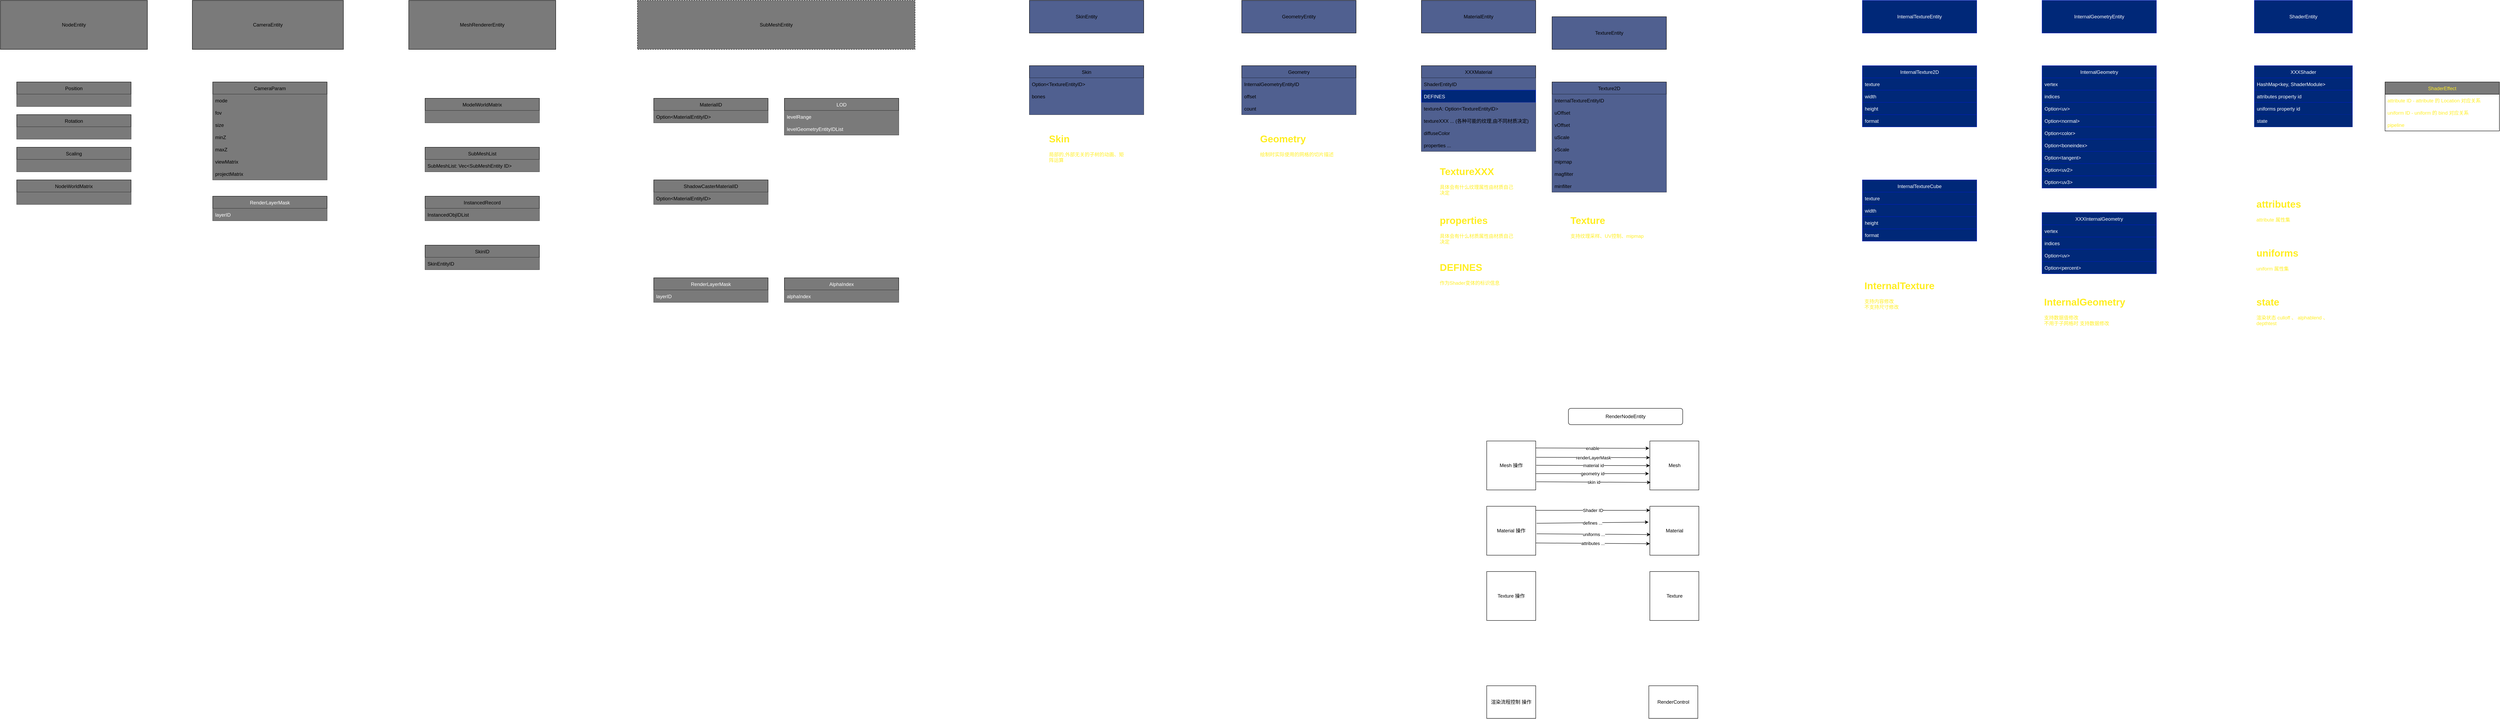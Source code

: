 <mxfile>
    <diagram id="JLlPIO1n7G-1JlGvxrwg" name="Page-1">
        <mxGraphModel dx="7023" dy="1101" grid="1" gridSize="10" guides="1" tooltips="1" connect="1" arrows="1" fold="1" page="1" pageScale="1" pageWidth="850" pageHeight="1100" math="0" shadow="0">
            <root>
                <mxCell id="0"/>
                <mxCell id="1" parent="0"/>
                <mxCell id="2" value="MaterialID" style="swimlane;fontStyle=0;childLayout=stackLayout;horizontal=1;startSize=30;horizontalStack=0;resizeParent=1;resizeParentMax=0;resizeLast=0;collapsible=1;marginBottom=0;fillColor=#7A7A7A;" parent="1" vertex="1">
                    <mxGeometry x="-3360" y="360" width="280" height="60" as="geometry"/>
                </mxCell>
                <mxCell id="11" value="Option&lt;MaterialEntityID&gt;" style="text;strokeColor=none;fillColor=#7A7A7A;align=left;verticalAlign=middle;spacingLeft=4;spacingRight=4;overflow=hidden;points=[[0,0.5],[1,0.5]];portConstraint=eastwest;rotatable=0;" parent="2" vertex="1">
                    <mxGeometry y="30" width="280" height="30" as="geometry"/>
                </mxCell>
                <mxCell id="6" value="XXXShader" style="swimlane;fontStyle=0;childLayout=stackLayout;horizontal=1;startSize=30;horizontalStack=0;resizeParent=1;resizeParentMax=0;resizeLast=0;collapsible=1;marginBottom=0;fillColor=#002878;fontColor=#ffffff;strokeColor=#001DBC;" parent="1" vertex="1">
                    <mxGeometry x="560" y="280" width="240" height="150" as="geometry"/>
                </mxCell>
                <mxCell id="8" value="HashMap&lt;key, ShaderModule&gt;" style="text;strokeColor=#001DBC;fillColor=#002878;align=left;verticalAlign=middle;spacingLeft=4;spacingRight=4;overflow=hidden;points=[[0,0.5],[1,0.5]];portConstraint=eastwest;rotatable=0;fontColor=#ffffff;" parent="6" vertex="1">
                    <mxGeometry y="30" width="240" height="30" as="geometry"/>
                </mxCell>
                <mxCell id="9" value="attributes property id" style="text;strokeColor=#001DBC;fillColor=#002878;align=left;verticalAlign=middle;spacingLeft=4;spacingRight=4;overflow=hidden;points=[[0,0.5],[1,0.5]];portConstraint=eastwest;rotatable=0;fontColor=#ffffff;" parent="6" vertex="1">
                    <mxGeometry y="60" width="240" height="30" as="geometry"/>
                </mxCell>
                <mxCell id="10" value="uniforms property id" style="text;strokeColor=#001DBC;fillColor=#002878;align=left;verticalAlign=middle;spacingLeft=4;spacingRight=4;overflow=hidden;points=[[0,0.5],[1,0.5]];portConstraint=eastwest;rotatable=0;fontColor=#ffffff;" parent="6" vertex="1">
                    <mxGeometry y="90" width="240" height="30" as="geometry"/>
                </mxCell>
                <mxCell id="92" value="state" style="text;strokeColor=none;fillColor=#002878;align=left;verticalAlign=middle;spacingLeft=4;spacingRight=4;overflow=hidden;points=[[0,0.5],[1,0.5]];portConstraint=eastwest;rotatable=0;fontColor=#FFFFFF;" parent="6" vertex="1">
                    <mxGeometry y="120" width="240" height="30" as="geometry"/>
                </mxCell>
                <mxCell id="12" value="ShaderEntity" style="rounded=0;whiteSpace=wrap;html=1;fillColor=#002878;fontColor=#ffffff;strokeColor=#001DBC;" parent="1" vertex="1">
                    <mxGeometry x="560" y="120" width="240" height="80" as="geometry"/>
                </mxCell>
                <mxCell id="13" value="InternalGeometryEntity" style="rounded=0;whiteSpace=wrap;html=1;fillColor=#002878;fontColor=#ffffff;strokeColor=#001DBC;" parent="1" vertex="1">
                    <mxGeometry x="40" y="120" width="280" height="80" as="geometry"/>
                </mxCell>
                <mxCell id="14" value="InternalGeometry" style="swimlane;fontStyle=0;childLayout=stackLayout;horizontal=1;startSize=30;horizontalStack=0;resizeParent=1;resizeParentMax=0;resizeLast=0;collapsible=1;marginBottom=0;fillColor=#002878;fontColor=#ffffff;strokeColor=#001DBC;" parent="1" vertex="1">
                    <mxGeometry x="40" y="280" width="280" height="300" as="geometry"/>
                </mxCell>
                <mxCell id="15" value="vertex" style="text;strokeColor=#001DBC;fillColor=#002878;align=left;verticalAlign=middle;spacingLeft=4;spacingRight=4;overflow=hidden;points=[[0,0.5],[1,0.5]];portConstraint=eastwest;rotatable=0;fontColor=#ffffff;" parent="14" vertex="1">
                    <mxGeometry y="30" width="280" height="30" as="geometry"/>
                </mxCell>
                <mxCell id="16" value="indices" style="text;strokeColor=#001DBC;fillColor=#002878;align=left;verticalAlign=middle;spacingLeft=4;spacingRight=4;overflow=hidden;points=[[0,0.5],[1,0.5]];portConstraint=eastwest;rotatable=0;fontColor=#ffffff;" parent="14" vertex="1">
                    <mxGeometry y="60" width="280" height="30" as="geometry"/>
                </mxCell>
                <mxCell id="17" value="Option&lt;uv&gt;" style="text;strokeColor=#001DBC;fillColor=#002878;align=left;verticalAlign=middle;spacingLeft=4;spacingRight=4;overflow=hidden;points=[[0,0.5],[1,0.5]];portConstraint=eastwest;rotatable=0;fontColor=#ffffff;" parent="14" vertex="1">
                    <mxGeometry y="90" width="280" height="30" as="geometry"/>
                </mxCell>
                <mxCell id="19" value="Option&lt;normal&gt;" style="text;strokeColor=#001DBC;fillColor=#002878;align=left;verticalAlign=middle;spacingLeft=4;spacingRight=4;overflow=hidden;points=[[0,0.5],[1,0.5]];portConstraint=eastwest;rotatable=0;fontColor=#ffffff;" parent="14" vertex="1">
                    <mxGeometry y="120" width="280" height="30" as="geometry"/>
                </mxCell>
                <mxCell id="20" value="Option&lt;color&gt;" style="text;strokeColor=#001DBC;fillColor=#002878;align=left;verticalAlign=middle;spacingLeft=4;spacingRight=4;overflow=hidden;points=[[0,0.5],[1,0.5]];portConstraint=eastwest;rotatable=0;fontColor=#ffffff;" parent="14" vertex="1">
                    <mxGeometry y="150" width="280" height="30" as="geometry"/>
                </mxCell>
                <mxCell id="33" value="Option&lt;boneindex&gt;" style="text;strokeColor=#001DBC;fillColor=#002878;align=left;verticalAlign=middle;spacingLeft=4;spacingRight=4;overflow=hidden;points=[[0,0.5],[1,0.5]];portConstraint=eastwest;rotatable=0;fontColor=#ffffff;" parent="14" vertex="1">
                    <mxGeometry y="180" width="280" height="30" as="geometry"/>
                </mxCell>
                <mxCell id="21" value="Option&lt;tangent&gt;" style="text;strokeColor=#001DBC;fillColor=#002878;align=left;verticalAlign=middle;spacingLeft=4;spacingRight=4;overflow=hidden;points=[[0,0.5],[1,0.5]];portConstraint=eastwest;rotatable=0;fontColor=#ffffff;" parent="14" vertex="1">
                    <mxGeometry y="210" width="280" height="30" as="geometry"/>
                </mxCell>
                <mxCell id="22" value="Option&lt;uv2&gt;" style="text;strokeColor=#001DBC;fillColor=#002878;align=left;verticalAlign=middle;spacingLeft=4;spacingRight=4;overflow=hidden;points=[[0,0.5],[1,0.5]];portConstraint=eastwest;rotatable=0;fontColor=#ffffff;" parent="14" vertex="1">
                    <mxGeometry y="240" width="280" height="30" as="geometry"/>
                </mxCell>
                <mxCell id="23" value="Option&lt;uv3&gt;" style="text;strokeColor=#001DBC;fillColor=#002878;align=left;verticalAlign=middle;spacingLeft=4;spacingRight=4;overflow=hidden;points=[[0,0.5],[1,0.5]];portConstraint=eastwest;rotatable=0;fontColor=#ffffff;" parent="14" vertex="1">
                    <mxGeometry y="270" width="280" height="30" as="geometry"/>
                </mxCell>
                <mxCell id="24" value="XXXInternalGeometry" style="swimlane;fontStyle=0;childLayout=stackLayout;horizontal=1;startSize=30;horizontalStack=0;resizeParent=1;resizeParentMax=0;resizeLast=0;collapsible=1;marginBottom=0;fillColor=#002878;fontColor=#ffffff;strokeColor=#001DBC;" parent="1" vertex="1">
                    <mxGeometry x="40" y="640" width="280" height="150" as="geometry"/>
                </mxCell>
                <mxCell id="25" value="vertex" style="text;strokeColor=#001DBC;fillColor=#002878;align=left;verticalAlign=middle;spacingLeft=4;spacingRight=4;overflow=hidden;points=[[0,0.5],[1,0.5]];portConstraint=eastwest;rotatable=0;fontColor=#ffffff;" parent="24" vertex="1">
                    <mxGeometry y="30" width="280" height="30" as="geometry"/>
                </mxCell>
                <mxCell id="26" value="indices" style="text;strokeColor=#001DBC;fillColor=#002878;align=left;verticalAlign=middle;spacingLeft=4;spacingRight=4;overflow=hidden;points=[[0,0.5],[1,0.5]];portConstraint=eastwest;rotatable=0;fontColor=#ffffff;" parent="24" vertex="1">
                    <mxGeometry y="60" width="280" height="30" as="geometry"/>
                </mxCell>
                <mxCell id="27" value="Option&lt;uv&gt;" style="text;strokeColor=#001DBC;fillColor=#002878;align=left;verticalAlign=middle;spacingLeft=4;spacingRight=4;overflow=hidden;points=[[0,0.5],[1,0.5]];portConstraint=eastwest;rotatable=0;fontColor=#ffffff;" parent="24" vertex="1">
                    <mxGeometry y="90" width="280" height="30" as="geometry"/>
                </mxCell>
                <mxCell id="28" value="Option&lt;percent&gt;" style="text;strokeColor=#001DBC;fillColor=#002878;align=left;verticalAlign=middle;spacingLeft=4;spacingRight=4;overflow=hidden;points=[[0,0.5],[1,0.5]];portConstraint=eastwest;rotatable=0;fontColor=#ffffff;" parent="24" vertex="1">
                    <mxGeometry y="120" width="280" height="30" as="geometry"/>
                </mxCell>
                <mxCell id="34" value="InternalTextureEntity" style="rounded=0;whiteSpace=wrap;html=1;fillColor=#002878;fontColor=#ffffff;strokeColor=#001DBC;" parent="1" vertex="1">
                    <mxGeometry x="-400" y="120" width="280" height="80" as="geometry"/>
                </mxCell>
                <mxCell id="35" value="InternalTexture2D" style="swimlane;fontStyle=0;childLayout=stackLayout;horizontal=1;startSize=30;horizontalStack=0;resizeParent=1;resizeParentMax=0;resizeLast=0;collapsible=1;marginBottom=0;fillColor=#002878;fontColor=#ffffff;strokeColor=#001DBC;" parent="1" vertex="1">
                    <mxGeometry x="-400" y="280" width="280" height="150" as="geometry"/>
                </mxCell>
                <mxCell id="36" value="texture" style="text;strokeColor=#001DBC;fillColor=#002878;align=left;verticalAlign=middle;spacingLeft=4;spacingRight=4;overflow=hidden;points=[[0,0.5],[1,0.5]];portConstraint=eastwest;rotatable=0;fontColor=#ffffff;" parent="35" vertex="1">
                    <mxGeometry y="30" width="280" height="30" as="geometry"/>
                </mxCell>
                <mxCell id="37" value="width" style="text;strokeColor=#001DBC;fillColor=#002878;align=left;verticalAlign=middle;spacingLeft=4;spacingRight=4;overflow=hidden;points=[[0,0.5],[1,0.5]];portConstraint=eastwest;rotatable=0;fontColor=#ffffff;" parent="35" vertex="1">
                    <mxGeometry y="60" width="280" height="30" as="geometry"/>
                </mxCell>
                <mxCell id="38" value="height" style="text;strokeColor=#001DBC;fillColor=#002878;align=left;verticalAlign=middle;spacingLeft=4;spacingRight=4;overflow=hidden;points=[[0,0.5],[1,0.5]];portConstraint=eastwest;rotatable=0;fontColor=#ffffff;" parent="35" vertex="1">
                    <mxGeometry y="90" width="280" height="30" as="geometry"/>
                </mxCell>
                <mxCell id="39" value="format" style="text;strokeColor=#001DBC;fillColor=#002878;align=left;verticalAlign=middle;spacingLeft=4;spacingRight=4;overflow=hidden;points=[[0,0.5],[1,0.5]];portConstraint=eastwest;rotatable=0;fontColor=#ffffff;" parent="35" vertex="1">
                    <mxGeometry y="120" width="280" height="30" as="geometry"/>
                </mxCell>
                <mxCell id="42" value="InternalTextureCube" style="swimlane;fontStyle=0;childLayout=stackLayout;horizontal=1;startSize=30;horizontalStack=0;resizeParent=1;resizeParentMax=0;resizeLast=0;collapsible=1;marginBottom=0;fillColor=#002878;fontColor=#ffffff;strokeColor=#001DBC;" parent="1" vertex="1">
                    <mxGeometry x="-400" y="560" width="280" height="150" as="geometry"/>
                </mxCell>
                <mxCell id="43" value="texture" style="text;strokeColor=#001DBC;fillColor=#002878;align=left;verticalAlign=middle;spacingLeft=4;spacingRight=4;overflow=hidden;points=[[0,0.5],[1,0.5]];portConstraint=eastwest;rotatable=0;fontColor=#ffffff;" parent="42" vertex="1">
                    <mxGeometry y="30" width="280" height="30" as="geometry"/>
                </mxCell>
                <mxCell id="44" value="width" style="text;strokeColor=#001DBC;fillColor=#002878;align=left;verticalAlign=middle;spacingLeft=4;spacingRight=4;overflow=hidden;points=[[0,0.5],[1,0.5]];portConstraint=eastwest;rotatable=0;fontColor=#ffffff;" parent="42" vertex="1">
                    <mxGeometry y="60" width="280" height="30" as="geometry"/>
                </mxCell>
                <mxCell id="45" value="height" style="text;strokeColor=#001DBC;fillColor=#002878;align=left;verticalAlign=middle;spacingLeft=4;spacingRight=4;overflow=hidden;points=[[0,0.5],[1,0.5]];portConstraint=eastwest;rotatable=0;fontColor=#ffffff;" parent="42" vertex="1">
                    <mxGeometry y="90" width="280" height="30" as="geometry"/>
                </mxCell>
                <mxCell id="46" value="format" style="text;strokeColor=#001DBC;fillColor=#002878;align=left;verticalAlign=middle;spacingLeft=4;spacingRight=4;overflow=hidden;points=[[0,0.5],[1,0.5]];portConstraint=eastwest;rotatable=0;fontColor=#ffffff;" parent="42" vertex="1">
                    <mxGeometry y="120" width="280" height="30" as="geometry"/>
                </mxCell>
                <mxCell id="48" value="MeshRendererEntity" style="rounded=0;whiteSpace=wrap;html=1;fillColor=#7A7A7A;" parent="1" vertex="1">
                    <mxGeometry x="-3960" y="120" width="360" height="120" as="geometry"/>
                </mxCell>
                <mxCell id="56" value="SubMeshEntity" style="rounded=0;whiteSpace=wrap;html=1;dashed=1;fillColor=#7A7A7A;" parent="1" vertex="1">
                    <mxGeometry x="-3400" y="120" width="680" height="120" as="geometry"/>
                </mxCell>
                <mxCell id="61" value="TextureEntity" style="rounded=0;whiteSpace=wrap;html=1;fillColor=#506090;" parent="1" vertex="1">
                    <mxGeometry x="-1160" y="160" width="280" height="80" as="geometry"/>
                </mxCell>
                <mxCell id="62" value="Texture2D" style="swimlane;fontStyle=0;childLayout=stackLayout;horizontal=1;startSize=30;horizontalStack=0;resizeParent=1;resizeParentMax=0;resizeLast=0;collapsible=1;marginBottom=0;fillColor=#506090;" parent="1" vertex="1">
                    <mxGeometry x="-1160" y="320" width="280" height="270" as="geometry"/>
                </mxCell>
                <mxCell id="70" value="InternalTextureEntityID" style="text;strokeColor=none;fillColor=#506090;align=left;verticalAlign=middle;spacingLeft=4;spacingRight=4;overflow=hidden;points=[[0,0.5],[1,0.5]];portConstraint=eastwest;rotatable=0;" parent="62" vertex="1">
                    <mxGeometry y="30" width="280" height="30" as="geometry"/>
                </mxCell>
                <mxCell id="63" value="uOffset" style="text;strokeColor=none;fillColor=#506090;align=left;verticalAlign=middle;spacingLeft=4;spacingRight=4;overflow=hidden;points=[[0,0.5],[1,0.5]];portConstraint=eastwest;rotatable=0;dashed=1;" parent="62" vertex="1">
                    <mxGeometry y="60" width="280" height="30" as="geometry"/>
                </mxCell>
                <mxCell id="64" value="vOffset" style="text;strokeColor=none;fillColor=#506090;align=left;verticalAlign=middle;spacingLeft=4;spacingRight=4;overflow=hidden;points=[[0,0.5],[1,0.5]];portConstraint=eastwest;rotatable=0;dashed=1;" parent="62" vertex="1">
                    <mxGeometry y="90" width="280" height="30" as="geometry"/>
                </mxCell>
                <mxCell id="65" value="uScale" style="text;strokeColor=none;fillColor=#506090;align=left;verticalAlign=middle;spacingLeft=4;spacingRight=4;overflow=hidden;points=[[0,0.5],[1,0.5]];portConstraint=eastwest;rotatable=0;dashed=1;" parent="62" vertex="1">
                    <mxGeometry y="120" width="280" height="30" as="geometry"/>
                </mxCell>
                <mxCell id="66" value="vScale" style="text;strokeColor=none;fillColor=#506090;align=left;verticalAlign=middle;spacingLeft=4;spacingRight=4;overflow=hidden;points=[[0,0.5],[1,0.5]];portConstraint=eastwest;rotatable=0;dashed=1;" parent="62" vertex="1">
                    <mxGeometry y="150" width="280" height="30" as="geometry"/>
                </mxCell>
                <mxCell id="67" value="mipmap" style="text;strokeColor=none;fillColor=#506090;align=left;verticalAlign=middle;spacingLeft=4;spacingRight=4;overflow=hidden;points=[[0,0.5],[1,0.5]];portConstraint=eastwest;rotatable=0;" parent="62" vertex="1">
                    <mxGeometry y="180" width="280" height="30" as="geometry"/>
                </mxCell>
                <mxCell id="68" value="magfilter" style="text;strokeColor=none;fillColor=#506090;align=left;verticalAlign=middle;spacingLeft=4;spacingRight=4;overflow=hidden;points=[[0,0.5],[1,0.5]];portConstraint=eastwest;rotatable=0;" parent="62" vertex="1">
                    <mxGeometry y="210" width="280" height="30" as="geometry"/>
                </mxCell>
                <mxCell id="69" value="minfilter" style="text;strokeColor=none;fillColor=#506090;align=left;verticalAlign=middle;spacingLeft=4;spacingRight=4;overflow=hidden;points=[[0,0.5],[1,0.5]];portConstraint=eastwest;rotatable=0;" parent="62" vertex="1">
                    <mxGeometry y="240" width="280" height="30" as="geometry"/>
                </mxCell>
                <mxCell id="71" value="XXXMaterial" style="swimlane;fontStyle=0;childLayout=stackLayout;horizontal=1;startSize=30;horizontalStack=0;resizeParent=1;resizeParentMax=0;resizeLast=0;collapsible=1;marginBottom=0;fillColor=#506090;" parent="1" vertex="1">
                    <mxGeometry x="-1480" y="280" width="280" height="210" as="geometry"/>
                </mxCell>
                <mxCell id="72" value="ShaderEntityID" style="text;strokeColor=none;fillColor=#506090;align=left;verticalAlign=middle;spacingLeft=4;spacingRight=4;overflow=hidden;points=[[0,0.5],[1,0.5]];portConstraint=eastwest;rotatable=0;" parent="71" vertex="1">
                    <mxGeometry y="30" width="280" height="30" as="geometry"/>
                </mxCell>
                <mxCell id="161" value="DEFINES" style="text;strokeColor=#001DBC;fillColor=#002878;align=left;verticalAlign=middle;spacingLeft=4;spacingRight=4;overflow=hidden;points=[[0,0.5],[1,0.5]];portConstraint=eastwest;rotatable=0;fontColor=#ffffff;" parent="71" vertex="1">
                    <mxGeometry y="60" width="280" height="30" as="geometry"/>
                </mxCell>
                <mxCell id="73" value="textureA: Option&lt;TextureEntityID&gt;" style="text;strokeColor=none;fillColor=#506090;align=left;verticalAlign=middle;spacingLeft=4;spacingRight=4;overflow=hidden;points=[[0,0.5],[1,0.5]];portConstraint=eastwest;rotatable=0;" parent="71" vertex="1">
                    <mxGeometry y="90" width="280" height="30" as="geometry"/>
                </mxCell>
                <mxCell id="77" value="textureXXX ... (各种可能的纹理,由不同材质决定)" style="text;strokeColor=none;fillColor=#506090;align=left;verticalAlign=middle;spacingLeft=4;spacingRight=4;overflow=hidden;points=[[0,0.5],[1,0.5]];portConstraint=eastwest;rotatable=0;" parent="71" vertex="1">
                    <mxGeometry y="120" width="280" height="30" as="geometry"/>
                </mxCell>
                <mxCell id="78" value="diffuseColor" style="text;strokeColor=none;fillColor=#506090;align=left;verticalAlign=middle;spacingLeft=4;spacingRight=4;overflow=hidden;points=[[0,0.5],[1,0.5]];portConstraint=eastwest;rotatable=0;" parent="71" vertex="1">
                    <mxGeometry y="150" width="280" height="30" as="geometry"/>
                </mxCell>
                <mxCell id="74" value="properties ..." style="text;strokeColor=none;fillColor=#506090;align=left;verticalAlign=middle;spacingLeft=4;spacingRight=4;overflow=hidden;points=[[0,0.5],[1,0.5]];portConstraint=eastwest;rotatable=0;" parent="71" vertex="1">
                    <mxGeometry y="180" width="280" height="30" as="geometry"/>
                </mxCell>
                <mxCell id="75" value="MaterialEntity" style="rounded=0;whiteSpace=wrap;html=1;fillColor=#506090;" parent="1" vertex="1">
                    <mxGeometry x="-1480" y="120" width="280" height="80" as="geometry"/>
                </mxCell>
                <mxCell id="79" value="GeometryEntity" style="rounded=0;whiteSpace=wrap;html=1;fillColor=#506090;" parent="1" vertex="1">
                    <mxGeometry x="-1920" y="120" width="280" height="80" as="geometry"/>
                </mxCell>
                <mxCell id="80" value="Geometry" style="swimlane;fontStyle=0;childLayout=stackLayout;horizontal=1;startSize=30;horizontalStack=0;resizeParent=1;resizeParentMax=0;resizeLast=0;collapsible=1;marginBottom=0;fillColor=#506090;" parent="1" vertex="1">
                    <mxGeometry x="-1920" y="280" width="280" height="120" as="geometry"/>
                </mxCell>
                <mxCell id="84" value="InternalGeometryEntityID" style="text;strokeColor=none;fillColor=#506090;align=left;verticalAlign=middle;spacingLeft=4;spacingRight=4;overflow=hidden;points=[[0,0.5],[1,0.5]];portConstraint=eastwest;rotatable=0;" parent="80" vertex="1">
                    <mxGeometry y="30" width="280" height="30" as="geometry"/>
                </mxCell>
                <mxCell id="81" value="offset" style="text;strokeColor=none;fillColor=#506090;align=left;verticalAlign=middle;spacingLeft=4;spacingRight=4;overflow=hidden;points=[[0,0.5],[1,0.5]];portConstraint=eastwest;rotatable=0;" parent="80" vertex="1">
                    <mxGeometry y="60" width="280" height="30" as="geometry"/>
                </mxCell>
                <mxCell id="82" value="count" style="text;strokeColor=none;fillColor=#506090;align=left;verticalAlign=middle;spacingLeft=4;spacingRight=4;overflow=hidden;points=[[0,0.5],[1,0.5]];portConstraint=eastwest;rotatable=0;" parent="80" vertex="1">
                    <mxGeometry y="90" width="280" height="30" as="geometry"/>
                </mxCell>
                <mxCell id="85" value="&lt;h1&gt;DEFINES&lt;/h1&gt;&lt;div&gt;作为Shader变体的标识信息&lt;/div&gt;" style="text;html=1;strokeColor=none;fillColor=none;spacing=5;spacingTop=-20;whiteSpace=wrap;overflow=hidden;rounded=0;fontColor=#FFEE22;" parent="1" vertex="1">
                    <mxGeometry x="-1440" y="755" width="195" height="85" as="geometry"/>
                </mxCell>
                <mxCell id="86" value="&lt;h1&gt;attributes&lt;/h1&gt;&lt;div&gt;attribute 属性集&lt;/div&gt;" style="text;html=1;strokeColor=none;fillColor=none;spacing=5;spacingTop=-20;whiteSpace=wrap;overflow=hidden;rounded=0;fontColor=#FFEE22;" parent="1" vertex="1">
                    <mxGeometry x="560" y="600" width="195" height="85" as="geometry"/>
                </mxCell>
                <mxCell id="87" value="ShaderEffect" style="swimlane;fontStyle=0;childLayout=stackLayout;horizontal=1;startSize=30;horizontalStack=0;resizeParent=1;resizeParentMax=0;resizeLast=0;collapsible=1;marginBottom=0;fontColor=#FFEE22;fillColor=#7A7A7A;" parent="1" vertex="1">
                    <mxGeometry x="880" y="320" width="280" height="120" as="geometry"/>
                </mxCell>
                <mxCell id="88" value="attribute ID - attribute 的 Location 对应关系" style="text;strokeColor=none;fillColor=none;align=left;verticalAlign=middle;spacingLeft=4;spacingRight=4;overflow=hidden;points=[[0,0.5],[1,0.5]];portConstraint=eastwest;rotatable=0;fontColor=#FFEE22;" parent="87" vertex="1">
                    <mxGeometry y="30" width="280" height="30" as="geometry"/>
                </mxCell>
                <mxCell id="89" value="uniform ID - uniform 的 bind 对应关系" style="text;strokeColor=none;fillColor=none;align=left;verticalAlign=middle;spacingLeft=4;spacingRight=4;overflow=hidden;points=[[0,0.5],[1,0.5]];portConstraint=eastwest;rotatable=0;fontColor=#FFEE22;" parent="87" vertex="1">
                    <mxGeometry y="60" width="280" height="30" as="geometry"/>
                </mxCell>
                <mxCell id="90" value="pipeline" style="text;strokeColor=none;fillColor=none;align=left;verticalAlign=middle;spacingLeft=4;spacingRight=4;overflow=hidden;points=[[0,0.5],[1,0.5]];portConstraint=eastwest;rotatable=0;fontColor=#FFEE22;" parent="87" vertex="1">
                    <mxGeometry y="90" width="280" height="30" as="geometry"/>
                </mxCell>
                <mxCell id="91" value="&lt;h1&gt;uniforms&lt;/h1&gt;&lt;div&gt;uniform 属性集&lt;/div&gt;" style="text;html=1;strokeColor=none;fillColor=none;spacing=5;spacingTop=-20;whiteSpace=wrap;overflow=hidden;rounded=0;fontColor=#FFEE22;" parent="1" vertex="1">
                    <mxGeometry x="560" y="720" width="195" height="85" as="geometry"/>
                </mxCell>
                <mxCell id="93" value="&lt;h1&gt;state&lt;/h1&gt;&lt;div&gt;渲染状态 culloff 、 alphablend 、depthtest&lt;/div&gt;" style="text;html=1;strokeColor=none;fillColor=none;spacing=5;spacingTop=-20;whiteSpace=wrap;overflow=hidden;rounded=0;fontColor=#FFEE22;" parent="1" vertex="1">
                    <mxGeometry x="560" y="840" width="195" height="85" as="geometry"/>
                </mxCell>
                <mxCell id="94" value="ShadowCasterMaterialID" style="swimlane;fontStyle=0;childLayout=stackLayout;horizontal=1;startSize=30;horizontalStack=0;resizeParent=1;resizeParentMax=0;resizeLast=0;collapsible=1;marginBottom=0;fillColor=#7A7A7A;" parent="1" vertex="1">
                    <mxGeometry x="-3360" y="560" width="280" height="60" as="geometry"/>
                </mxCell>
                <mxCell id="95" value="Option&lt;MaterialEntityID&gt;" style="text;strokeColor=none;fillColor=#7A7A7A;align=left;verticalAlign=middle;spacingLeft=4;spacingRight=4;overflow=hidden;points=[[0,0.5],[1,0.5]];portConstraint=eastwest;rotatable=0;" parent="94" vertex="1">
                    <mxGeometry y="30" width="280" height="30" as="geometry"/>
                </mxCell>
                <mxCell id="97" value="LOD" style="swimlane;fontStyle=0;childLayout=stackLayout;horizontal=1;startSize=30;horizontalStack=0;resizeParent=1;resizeParentMax=0;resizeLast=0;collapsible=1;marginBottom=0;fontColor=#FFFFFF;fillColor=#7A7A7A;" parent="1" vertex="1">
                    <mxGeometry x="-3040" y="360" width="280" height="90" as="geometry"/>
                </mxCell>
                <mxCell id="98" value="levelRange" style="text;strokeColor=none;fillColor=#7A7A7A;align=left;verticalAlign=middle;spacingLeft=4;spacingRight=4;overflow=hidden;points=[[0,0.5],[1,0.5]];portConstraint=eastwest;rotatable=0;fontColor=#FFFFFF;" parent="97" vertex="1">
                    <mxGeometry y="30" width="280" height="30" as="geometry"/>
                </mxCell>
                <mxCell id="100" value="levelGeometryEntityIDList" style="text;strokeColor=none;fillColor=#7A7A7A;align=left;verticalAlign=middle;spacingLeft=4;spacingRight=4;overflow=hidden;points=[[0,0.5],[1,0.5]];portConstraint=eastwest;rotatable=0;fontColor=#FFFFFF;" parent="97" vertex="1">
                    <mxGeometry y="60" width="280" height="30" as="geometry"/>
                </mxCell>
                <mxCell id="101" value="RenderLayerMask" style="swimlane;fontStyle=0;childLayout=stackLayout;horizontal=1;startSize=30;horizontalStack=0;resizeParent=1;resizeParentMax=0;resizeLast=0;collapsible=1;marginBottom=0;fontColor=#FFFFFF;fillColor=#7A7A7A;" parent="1" vertex="1">
                    <mxGeometry x="-3360" y="800" width="280" height="60" as="geometry"/>
                </mxCell>
                <mxCell id="102" value="layerID" style="text;strokeColor=none;fillColor=#7A7A7A;align=left;verticalAlign=middle;spacingLeft=4;spacingRight=4;overflow=hidden;points=[[0,0.5],[1,0.5]];portConstraint=eastwest;rotatable=0;fontColor=#FFFFFF;" parent="101" vertex="1">
                    <mxGeometry y="30" width="280" height="30" as="geometry"/>
                </mxCell>
                <mxCell id="104" value="AlphaIndex" style="swimlane;fontStyle=0;childLayout=stackLayout;horizontal=1;startSize=30;horizontalStack=0;resizeParent=1;resizeParentMax=0;resizeLast=0;collapsible=1;marginBottom=0;fontColor=#FFFFFF;fillColor=#7A7A7A;" parent="1" vertex="1">
                    <mxGeometry x="-3040" y="800" width="280" height="60" as="geometry"/>
                </mxCell>
                <mxCell id="105" value="alphaIndex" style="text;strokeColor=none;fillColor=#7A7A7A;align=left;verticalAlign=middle;spacingLeft=4;spacingRight=4;overflow=hidden;points=[[0,0.5],[1,0.5]];portConstraint=eastwest;rotatable=0;fontColor=#FFFFFF;" parent="104" vertex="1">
                    <mxGeometry y="30" width="280" height="30" as="geometry"/>
                </mxCell>
                <mxCell id="106" value="&lt;h1&gt;InternalGeometry&lt;/h1&gt;&lt;div&gt;支持数据值修改&lt;/div&gt;&lt;div&gt;不用于子网格时 支持数据修改&lt;/div&gt;" style="text;html=1;strokeColor=none;fillColor=none;spacing=5;spacingTop=-20;whiteSpace=wrap;overflow=hidden;rounded=0;fontColor=#FFEE22;" parent="1" vertex="1">
                    <mxGeometry x="40" y="840" width="240" height="85" as="geometry"/>
                </mxCell>
                <mxCell id="107" value="&lt;h1&gt;InternalTexture&lt;/h1&gt;&lt;div&gt;支持内容修改&lt;/div&gt;&lt;div&gt;不支持尺寸修改&lt;/div&gt;" style="text;html=1;strokeColor=none;fillColor=none;spacing=5;spacingTop=-20;whiteSpace=wrap;overflow=hidden;rounded=0;fontColor=#FFEE22;" parent="1" vertex="1">
                    <mxGeometry x="-400" y="800" width="195" height="85" as="geometry"/>
                </mxCell>
                <mxCell id="108" value="InstancedRecord" style="swimlane;fontStyle=0;childLayout=stackLayout;horizontal=1;startSize=30;horizontalStack=0;resizeParent=1;resizeParentMax=0;resizeLast=0;collapsible=1;marginBottom=0;fillColor=#7A7A7A;" parent="1" vertex="1">
                    <mxGeometry x="-3920" y="600" width="280" height="60" as="geometry"/>
                </mxCell>
                <mxCell id="109" value="InstancedObjIDList" style="text;strokeColor=none;fillColor=#7A7A7A;align=left;verticalAlign=middle;spacingLeft=4;spacingRight=4;overflow=hidden;points=[[0,0.5],[1,0.5]];portConstraint=eastwest;rotatable=0;" parent="108" vertex="1">
                    <mxGeometry y="30" width="280" height="30" as="geometry"/>
                </mxCell>
                <mxCell id="110" value="SubMeshList" style="swimlane;fontStyle=0;childLayout=stackLayout;horizontal=1;startSize=30;horizontalStack=0;resizeParent=1;resizeParentMax=0;resizeLast=0;collapsible=1;marginBottom=0;fillColor=#7A7A7A;" parent="1" vertex="1">
                    <mxGeometry x="-3920" y="480" width="280" height="60" as="geometry"/>
                </mxCell>
                <mxCell id="111" value="SubMeshList: Vec&lt;SubMeshEntity ID&gt;" style="text;strokeColor=none;fillColor=#7A7A7A;align=left;verticalAlign=middle;spacingLeft=4;spacingRight=4;overflow=hidden;points=[[0,0.5],[1,0.5]];portConstraint=eastwest;rotatable=0;" parent="110" vertex="1">
                    <mxGeometry y="30" width="280" height="30" as="geometry"/>
                </mxCell>
                <mxCell id="121" value="ModelWorldMatrix" style="swimlane;fontStyle=0;childLayout=stackLayout;horizontal=1;startSize=30;horizontalStack=0;resizeParent=1;resizeParentMax=0;resizeLast=0;collapsible=1;marginBottom=0;fillColor=#7A7A7A;" parent="1" vertex="1">
                    <mxGeometry x="-3920" y="360" width="280" height="60" as="geometry"/>
                </mxCell>
                <mxCell id="122" value="" style="text;strokeColor=none;fillColor=#7A7A7A;align=left;verticalAlign=middle;spacingLeft=4;spacingRight=4;overflow=hidden;points=[[0,0.5],[1,0.5]];portConstraint=eastwest;rotatable=0;" parent="121" vertex="1">
                    <mxGeometry y="30" width="280" height="30" as="geometry"/>
                </mxCell>
                <mxCell id="123" value="NodeEntity" style="rounded=0;whiteSpace=wrap;html=1;fillColor=#7A7A7A;" parent="1" vertex="1">
                    <mxGeometry x="-4960" y="120" width="360" height="120" as="geometry"/>
                </mxCell>
                <mxCell id="124" value="Position" style="swimlane;fontStyle=0;childLayout=stackLayout;horizontal=1;startSize=30;horizontalStack=0;resizeParent=1;resizeParentMax=0;resizeLast=0;collapsible=1;marginBottom=0;fillColor=#7A7A7A;" parent="1" vertex="1">
                    <mxGeometry x="-4920" y="320" width="280" height="60" as="geometry"/>
                </mxCell>
                <mxCell id="125" value="" style="text;strokeColor=none;fillColor=#7A7A7A;align=left;verticalAlign=middle;spacingLeft=4;spacingRight=4;overflow=hidden;points=[[0,0.5],[1,0.5]];portConstraint=eastwest;rotatable=0;" parent="124" vertex="1">
                    <mxGeometry y="30" width="280" height="30" as="geometry"/>
                </mxCell>
                <mxCell id="126" value="Rotation" style="swimlane;fontStyle=0;childLayout=stackLayout;horizontal=1;startSize=30;horizontalStack=0;resizeParent=1;resizeParentMax=0;resizeLast=0;collapsible=1;marginBottom=0;fillColor=#7A7A7A;" parent="1" vertex="1">
                    <mxGeometry x="-4920" y="400" width="280" height="60" as="geometry"/>
                </mxCell>
                <mxCell id="127" value="" style="text;strokeColor=none;fillColor=#7A7A7A;align=left;verticalAlign=middle;spacingLeft=4;spacingRight=4;overflow=hidden;points=[[0,0.5],[1,0.5]];portConstraint=eastwest;rotatable=0;" parent="126" vertex="1">
                    <mxGeometry y="30" width="280" height="30" as="geometry"/>
                </mxCell>
                <mxCell id="128" value="Scaling" style="swimlane;fontStyle=0;childLayout=stackLayout;horizontal=1;startSize=30;horizontalStack=0;resizeParent=1;resizeParentMax=0;resizeLast=0;collapsible=1;marginBottom=0;fillColor=#7A7A7A;" parent="1" vertex="1">
                    <mxGeometry x="-4920" y="480" width="280" height="60" as="geometry"/>
                </mxCell>
                <mxCell id="129" value="" style="text;strokeColor=none;fillColor=#7A7A7A;align=left;verticalAlign=middle;spacingLeft=4;spacingRight=4;overflow=hidden;points=[[0,0.5],[1,0.5]];portConstraint=eastwest;rotatable=0;" parent="128" vertex="1">
                    <mxGeometry y="30" width="280" height="30" as="geometry"/>
                </mxCell>
                <mxCell id="130" value="NodeWorldMatrix" style="swimlane;fontStyle=0;childLayout=stackLayout;horizontal=1;startSize=30;horizontalStack=0;resizeParent=1;resizeParentMax=0;resizeLast=0;collapsible=1;marginBottom=0;fillColor=#7A7A7A;" parent="1" vertex="1">
                    <mxGeometry x="-4920" y="560" width="280" height="60" as="geometry"/>
                </mxCell>
                <mxCell id="131" value="" style="text;strokeColor=none;fillColor=#7A7A7A;align=left;verticalAlign=middle;spacingLeft=4;spacingRight=4;overflow=hidden;points=[[0,0.5],[1,0.5]];portConstraint=eastwest;rotatable=0;" parent="130" vertex="1">
                    <mxGeometry y="30" width="280" height="30" as="geometry"/>
                </mxCell>
                <mxCell id="132" value="CameraEntity" style="rounded=0;whiteSpace=wrap;html=1;fillColor=#7A7A7A;" parent="1" vertex="1">
                    <mxGeometry x="-4490" y="120" width="370" height="120" as="geometry"/>
                </mxCell>
                <mxCell id="133" value="CameraParam" style="swimlane;fontStyle=0;childLayout=stackLayout;horizontal=1;startSize=30;horizontalStack=0;resizeParent=1;resizeParentMax=0;resizeLast=0;collapsible=1;marginBottom=0;fillColor=#7A7A7A;" parent="1" vertex="1">
                    <mxGeometry x="-4440" y="320" width="280" height="240" as="geometry"/>
                </mxCell>
                <mxCell id="134" value="mode" style="text;strokeColor=none;fillColor=#7A7A7A;align=left;verticalAlign=middle;spacingLeft=4;spacingRight=4;overflow=hidden;points=[[0,0.5],[1,0.5]];portConstraint=eastwest;rotatable=0;" parent="133" vertex="1">
                    <mxGeometry y="30" width="280" height="30" as="geometry"/>
                </mxCell>
                <mxCell id="139" value="fov" style="text;strokeColor=none;fillColor=#7A7A7A;align=left;verticalAlign=middle;spacingLeft=4;spacingRight=4;overflow=hidden;points=[[0,0.5],[1,0.5]];portConstraint=eastwest;rotatable=0;" parent="133" vertex="1">
                    <mxGeometry y="60" width="280" height="30" as="geometry"/>
                </mxCell>
                <mxCell id="140" value="size" style="text;strokeColor=none;fillColor=#7A7A7A;align=left;verticalAlign=middle;spacingLeft=4;spacingRight=4;overflow=hidden;points=[[0,0.5],[1,0.5]];portConstraint=eastwest;rotatable=0;" parent="133" vertex="1">
                    <mxGeometry y="90" width="280" height="30" as="geometry"/>
                </mxCell>
                <mxCell id="141" value="minZ" style="text;strokeColor=none;fillColor=#7A7A7A;align=left;verticalAlign=middle;spacingLeft=4;spacingRight=4;overflow=hidden;points=[[0,0.5],[1,0.5]];portConstraint=eastwest;rotatable=0;" parent="133" vertex="1">
                    <mxGeometry y="120" width="280" height="30" as="geometry"/>
                </mxCell>
                <mxCell id="142" value="maxZ" style="text;strokeColor=none;fillColor=#7A7A7A;align=left;verticalAlign=middle;spacingLeft=4;spacingRight=4;overflow=hidden;points=[[0,0.5],[1,0.5]];portConstraint=eastwest;rotatable=0;" parent="133" vertex="1">
                    <mxGeometry y="150" width="280" height="30" as="geometry"/>
                </mxCell>
                <mxCell id="144" value="viewMatrix" style="text;strokeColor=none;fillColor=#7A7A7A;align=left;verticalAlign=middle;spacingLeft=4;spacingRight=4;overflow=hidden;points=[[0,0.5],[1,0.5]];portConstraint=eastwest;rotatable=0;" parent="133" vertex="1">
                    <mxGeometry y="180" width="280" height="30" as="geometry"/>
                </mxCell>
                <mxCell id="145" value="projectMatrix" style="text;strokeColor=none;fillColor=#7A7A7A;align=left;verticalAlign=middle;spacingLeft=4;spacingRight=4;overflow=hidden;points=[[0,0.5],[1,0.5]];portConstraint=eastwest;rotatable=0;" parent="133" vertex="1">
                    <mxGeometry y="210" width="280" height="30" as="geometry"/>
                </mxCell>
                <mxCell id="146" value="RenderLayerMask" style="swimlane;fontStyle=0;childLayout=stackLayout;horizontal=1;startSize=30;horizontalStack=0;resizeParent=1;resizeParentMax=0;resizeLast=0;collapsible=1;marginBottom=0;fontColor=#FFFFFF;fillColor=#7A7A7A;" parent="1" vertex="1">
                    <mxGeometry x="-4440" y="600" width="280" height="60" as="geometry"/>
                </mxCell>
                <mxCell id="147" value="layerID" style="text;strokeColor=none;fillColor=#7A7A7A;align=left;verticalAlign=middle;spacingLeft=4;spacingRight=4;overflow=hidden;points=[[0,0.5],[1,0.5]];portConstraint=eastwest;rotatable=0;fontColor=#FFFFFF;" parent="146" vertex="1">
                    <mxGeometry y="30" width="280" height="30" as="geometry"/>
                </mxCell>
                <mxCell id="149" value="&lt;h1&gt;Texture&lt;/h1&gt;&lt;div&gt;支持纹理采样、UV控制、mipmap&lt;/div&gt;" style="text;html=1;strokeColor=none;fillColor=none;spacing=5;spacingTop=-20;whiteSpace=wrap;overflow=hidden;rounded=0;fontColor=#FFEE22;" parent="1" vertex="1">
                    <mxGeometry x="-1120" y="640" width="195" height="85" as="geometry"/>
                </mxCell>
                <mxCell id="150" value="&lt;h1&gt;TextureXXX&lt;/h1&gt;&lt;div&gt;具体会有什么纹理属性由材质自己决定&lt;/div&gt;" style="text;html=1;strokeColor=none;fillColor=none;spacing=5;spacingTop=-20;whiteSpace=wrap;overflow=hidden;rounded=0;fontColor=#FFEE22;" parent="1" vertex="1">
                    <mxGeometry x="-1440" y="520" width="195" height="85" as="geometry"/>
                </mxCell>
                <mxCell id="151" value="&lt;h1&gt;properties&lt;/h1&gt;&lt;div&gt;具体会有什么材质属性由材质自己决定&lt;/div&gt;" style="text;html=1;strokeColor=none;fillColor=none;spacing=5;spacingTop=-20;whiteSpace=wrap;overflow=hidden;rounded=0;fontColor=#FFEE22;" parent="1" vertex="1">
                    <mxGeometry x="-1440" y="640" width="195" height="85" as="geometry"/>
                </mxCell>
                <mxCell id="152" value="SkinEntity" style="rounded=0;whiteSpace=wrap;html=1;fillColor=#506090;" parent="1" vertex="1">
                    <mxGeometry x="-2440" y="120" width="280" height="80" as="geometry"/>
                </mxCell>
                <mxCell id="153" value="Skin" style="swimlane;fontStyle=0;childLayout=stackLayout;horizontal=1;startSize=30;horizontalStack=0;resizeParent=1;resizeParentMax=0;resizeLast=0;collapsible=1;marginBottom=0;fillColor=#506090;" parent="1" vertex="1">
                    <mxGeometry x="-2440" y="280" width="280" height="120" as="geometry"/>
                </mxCell>
                <mxCell id="154" value="Option&lt;TextureEntityID&gt;" style="text;strokeColor=none;fillColor=#506090;align=left;verticalAlign=middle;spacingLeft=4;spacingRight=4;overflow=hidden;points=[[0,0.5],[1,0.5]];portConstraint=eastwest;rotatable=0;" parent="153" vertex="1">
                    <mxGeometry y="30" width="280" height="30" as="geometry"/>
                </mxCell>
                <mxCell id="155" value="bones" style="text;strokeColor=none;fillColor=#506090;align=left;verticalAlign=middle;spacingLeft=4;spacingRight=4;overflow=hidden;points=[[0,0.5],[1,0.5]];portConstraint=eastwest;rotatable=0;" parent="153" vertex="1">
                    <mxGeometry y="60" width="280" height="30" as="geometry"/>
                </mxCell>
                <mxCell id="156" value="" style="text;strokeColor=none;fillColor=#506090;align=left;verticalAlign=middle;spacingLeft=4;spacingRight=4;overflow=hidden;points=[[0,0.5],[1,0.5]];portConstraint=eastwest;rotatable=0;" parent="153" vertex="1">
                    <mxGeometry y="90" width="280" height="30" as="geometry"/>
                </mxCell>
                <mxCell id="157" value="SkinID" style="swimlane;fontStyle=0;childLayout=stackLayout;horizontal=1;startSize=30;horizontalStack=0;resizeParent=1;resizeParentMax=0;resizeLast=0;collapsible=1;marginBottom=0;fillColor=#7A7A7A;" parent="1" vertex="1">
                    <mxGeometry x="-3920" y="720" width="280" height="60" as="geometry"/>
                </mxCell>
                <mxCell id="158" value="SkinEntityID" style="text;strokeColor=none;fillColor=#7A7A7A;align=left;verticalAlign=middle;spacingLeft=4;spacingRight=4;overflow=hidden;points=[[0,0.5],[1,0.5]];portConstraint=eastwest;rotatable=0;" parent="157" vertex="1">
                    <mxGeometry y="30" width="280" height="30" as="geometry"/>
                </mxCell>
                <mxCell id="159" value="&lt;h1&gt;Skin&lt;/h1&gt;&lt;div&gt;局部的,外部无关的子树的动画、矩阵运算&lt;/div&gt;" style="text;html=1;strokeColor=none;fillColor=none;spacing=5;spacingTop=-20;whiteSpace=wrap;overflow=hidden;rounded=0;fontColor=#FFEE22;" parent="1" vertex="1">
                    <mxGeometry x="-2397.5" y="440" width="195" height="85" as="geometry"/>
                </mxCell>
                <mxCell id="160" value="&lt;h1&gt;Geometry&lt;/h1&gt;&lt;div&gt;绘制时实际使用的网格的切片描述&lt;/div&gt;" style="text;html=1;strokeColor=none;fillColor=none;spacing=5;spacingTop=-20;whiteSpace=wrap;overflow=hidden;rounded=0;fontColor=#FFEE22;" parent="1" vertex="1">
                    <mxGeometry x="-1880" y="440" width="195" height="85" as="geometry"/>
                </mxCell>
                <mxCell id="163" value="Mesh 操作" style="rounded=0;whiteSpace=wrap;html=1;" parent="1" vertex="1">
                    <mxGeometry x="-1320" y="1200" width="120" height="120" as="geometry"/>
                </mxCell>
                <mxCell id="164" value="Material 操作" style="rounded=0;whiteSpace=wrap;html=1;" parent="1" vertex="1">
                    <mxGeometry x="-1320" y="1360" width="120" height="120" as="geometry"/>
                </mxCell>
                <mxCell id="165" value="Texture 操作" style="rounded=0;whiteSpace=wrap;html=1;" parent="1" vertex="1">
                    <mxGeometry x="-1320" y="1520" width="120" height="120" as="geometry"/>
                </mxCell>
                <mxCell id="166" value="渲染流程控制 操作" style="rounded=0;whiteSpace=wrap;html=1;" parent="1" vertex="1">
                    <mxGeometry x="-1320" y="1800" width="120" height="80" as="geometry"/>
                </mxCell>
                <mxCell id="167" value="Mesh" style="rounded=0;whiteSpace=wrap;html=1;" vertex="1" parent="1">
                    <mxGeometry x="-920.5" y="1200" width="120" height="120" as="geometry"/>
                </mxCell>
                <mxCell id="168" value="Material" style="rounded=0;whiteSpace=wrap;html=1;" vertex="1" parent="1">
                    <mxGeometry x="-920.5" y="1360" width="120" height="120" as="geometry"/>
                </mxCell>
                <mxCell id="169" value="Texture" style="rounded=0;whiteSpace=wrap;html=1;" vertex="1" parent="1">
                    <mxGeometry x="-920.5" y="1520" width="120" height="120" as="geometry"/>
                </mxCell>
                <mxCell id="170" value="RenderControl" style="rounded=0;whiteSpace=wrap;html=1;" vertex="1" parent="1">
                    <mxGeometry x="-923" y="1800" width="120" height="80" as="geometry"/>
                </mxCell>
                <mxCell id="171" value="RenderNodeEntity" style="rounded=1;whiteSpace=wrap;html=1;" vertex="1" parent="1">
                    <mxGeometry x="-1120" y="1120" width="280" height="40" as="geometry"/>
                </mxCell>
                <mxCell id="176" value="" style="endArrow=classic;html=1;exitX=0.999;exitY=0.143;exitDx=0;exitDy=0;exitPerimeter=0;entryX=-0.012;entryY=0.15;entryDx=0;entryDy=0;entryPerimeter=0;" edge="1" parent="1" source="163" target="167">
                    <mxGeometry relative="1" as="geometry">
                        <mxPoint x="-1110" y="1210" as="sourcePoint"/>
                        <mxPoint x="-1010" y="1210" as="targetPoint"/>
                    </mxGeometry>
                </mxCell>
                <mxCell id="177" value="enable" style="edgeLabel;resizable=0;html=1;align=center;verticalAlign=middle;" connectable="0" vertex="1" parent="176">
                    <mxGeometry relative="1" as="geometry"/>
                </mxCell>
                <mxCell id="178" value="" style="endArrow=classic;html=1;exitX=0.999;exitY=0.143;exitDx=0;exitDy=0;exitPerimeter=0;entryX=-0.012;entryY=0.15;entryDx=0;entryDy=0;entryPerimeter=0;" edge="1" parent="1">
                    <mxGeometry relative="1" as="geometry">
                        <mxPoint x="-1198.68" y="1240" as="sourcePoint"/>
                        <mxPoint x="-920.5" y="1240.84" as="targetPoint"/>
                    </mxGeometry>
                </mxCell>
                <mxCell id="179" value="renderLayerMask" style="edgeLabel;resizable=0;html=1;align=center;verticalAlign=middle;" connectable="0" vertex="1" parent="178">
                    <mxGeometry relative="1" as="geometry"/>
                </mxCell>
                <mxCell id="180" value="" style="endArrow=classic;html=1;exitX=0.999;exitY=0.143;exitDx=0;exitDy=0;exitPerimeter=0;entryX=-0.012;entryY=0.15;entryDx=0;entryDy=0;entryPerimeter=0;" edge="1" parent="1">
                    <mxGeometry relative="1" as="geometry">
                        <mxPoint x="-1198.68" y="1259.58" as="sourcePoint"/>
                        <mxPoint x="-920.5" y="1260.42" as="targetPoint"/>
                    </mxGeometry>
                </mxCell>
                <mxCell id="181" value="material id" style="edgeLabel;resizable=0;html=1;align=center;verticalAlign=middle;" connectable="0" vertex="1" parent="180">
                    <mxGeometry relative="1" as="geometry"/>
                </mxCell>
                <mxCell id="185" value="" style="endArrow=classic;html=1;entryX=-0.019;entryY=0.667;entryDx=0;entryDy=0;entryPerimeter=0;" edge="1" parent="1" target="167">
                    <mxGeometry relative="1" as="geometry">
                        <mxPoint x="-1200" y="1280" as="sourcePoint"/>
                        <mxPoint x="-1100" y="1280" as="targetPoint"/>
                    </mxGeometry>
                </mxCell>
                <mxCell id="186" value="geometry id" style="edgeLabel;resizable=0;html=1;align=center;verticalAlign=middle;" connectable="0" vertex="1" parent="185">
                    <mxGeometry relative="1" as="geometry"/>
                </mxCell>
                <mxCell id="187" value="" style="endArrow=classic;html=1;exitX=1.013;exitY=0.833;exitDx=0;exitDy=0;exitPerimeter=0;entryX=0.015;entryY=0.846;entryDx=0;entryDy=0;entryPerimeter=0;" edge="1" parent="1" source="163" target="167">
                    <mxGeometry relative="1" as="geometry">
                        <mxPoint x="-1130" y="1300" as="sourcePoint"/>
                        <mxPoint x="-1030" y="1300" as="targetPoint"/>
                    </mxGeometry>
                </mxCell>
                <mxCell id="188" value="skin id" style="edgeLabel;resizable=0;html=1;align=center;verticalAlign=middle;" connectable="0" vertex="1" parent="187">
                    <mxGeometry relative="1" as="geometry"/>
                </mxCell>
                <mxCell id="189" value="" style="endArrow=classic;html=1;entryX=0.004;entryY=0.083;entryDx=0;entryDy=0;entryPerimeter=0;" edge="1" parent="1" target="168">
                    <mxGeometry relative="1" as="geometry">
                        <mxPoint x="-1200" y="1370" as="sourcePoint"/>
                        <mxPoint x="-1100" y="1370" as="targetPoint"/>
                    </mxGeometry>
                </mxCell>
                <mxCell id="190" value="Shader ID" style="edgeLabel;resizable=0;html=1;align=center;verticalAlign=middle;" connectable="0" vertex="1" parent="189">
                    <mxGeometry relative="1" as="geometry"/>
                </mxCell>
                <mxCell id="191" value="" style="endArrow=classic;html=1;exitX=1.018;exitY=0.348;exitDx=0;exitDy=0;exitPerimeter=0;entryX=-0.027;entryY=0.324;entryDx=0;entryDy=0;entryPerimeter=0;" edge="1" parent="1" source="164" target="168">
                    <mxGeometry relative="1" as="geometry">
                        <mxPoint x="-1150" y="1410" as="sourcePoint"/>
                        <mxPoint x="-1050" y="1410" as="targetPoint"/>
                    </mxGeometry>
                </mxCell>
                <mxCell id="192" value="defines ..." style="edgeLabel;resizable=0;html=1;align=center;verticalAlign=middle;" connectable="0" vertex="1" parent="191">
                    <mxGeometry relative="1" as="geometry"/>
                </mxCell>
                <mxCell id="193" value="" style="endArrow=classic;html=1;exitX=1.018;exitY=0.563;exitDx=0;exitDy=0;exitPerimeter=0;entryX=0.012;entryY=0.578;entryDx=0;entryDy=0;entryPerimeter=0;" edge="1" parent="1" source="164" target="168">
                    <mxGeometry relative="1" as="geometry">
                        <mxPoint x="-1187.84" y="1411.76" as="sourcePoint"/>
                        <mxPoint x="-950" y="1450" as="targetPoint"/>
                    </mxGeometry>
                </mxCell>
                <mxCell id="194" value="uniforms ..." style="edgeLabel;resizable=0;html=1;align=center;verticalAlign=middle;" connectable="0" vertex="1" parent="193">
                    <mxGeometry relative="1" as="geometry"/>
                </mxCell>
                <mxCell id="195" value="" style="endArrow=classic;html=1;exitX=1.018;exitY=0.563;exitDx=0;exitDy=0;exitPerimeter=0;entryX=0.012;entryY=0.578;entryDx=0;entryDy=0;entryPerimeter=0;" edge="1" parent="1">
                    <mxGeometry relative="1" as="geometry">
                        <mxPoint x="-1199.28" y="1450" as="sourcePoint"/>
                        <mxPoint x="-920.5" y="1451.8" as="targetPoint"/>
                    </mxGeometry>
                </mxCell>
                <mxCell id="196" value="attributes ..." style="edgeLabel;resizable=0;html=1;align=center;verticalAlign=middle;" connectable="0" vertex="1" parent="195">
                    <mxGeometry relative="1" as="geometry"/>
                </mxCell>
            </root>
        </mxGraphModel>
    </diagram>
</mxfile>